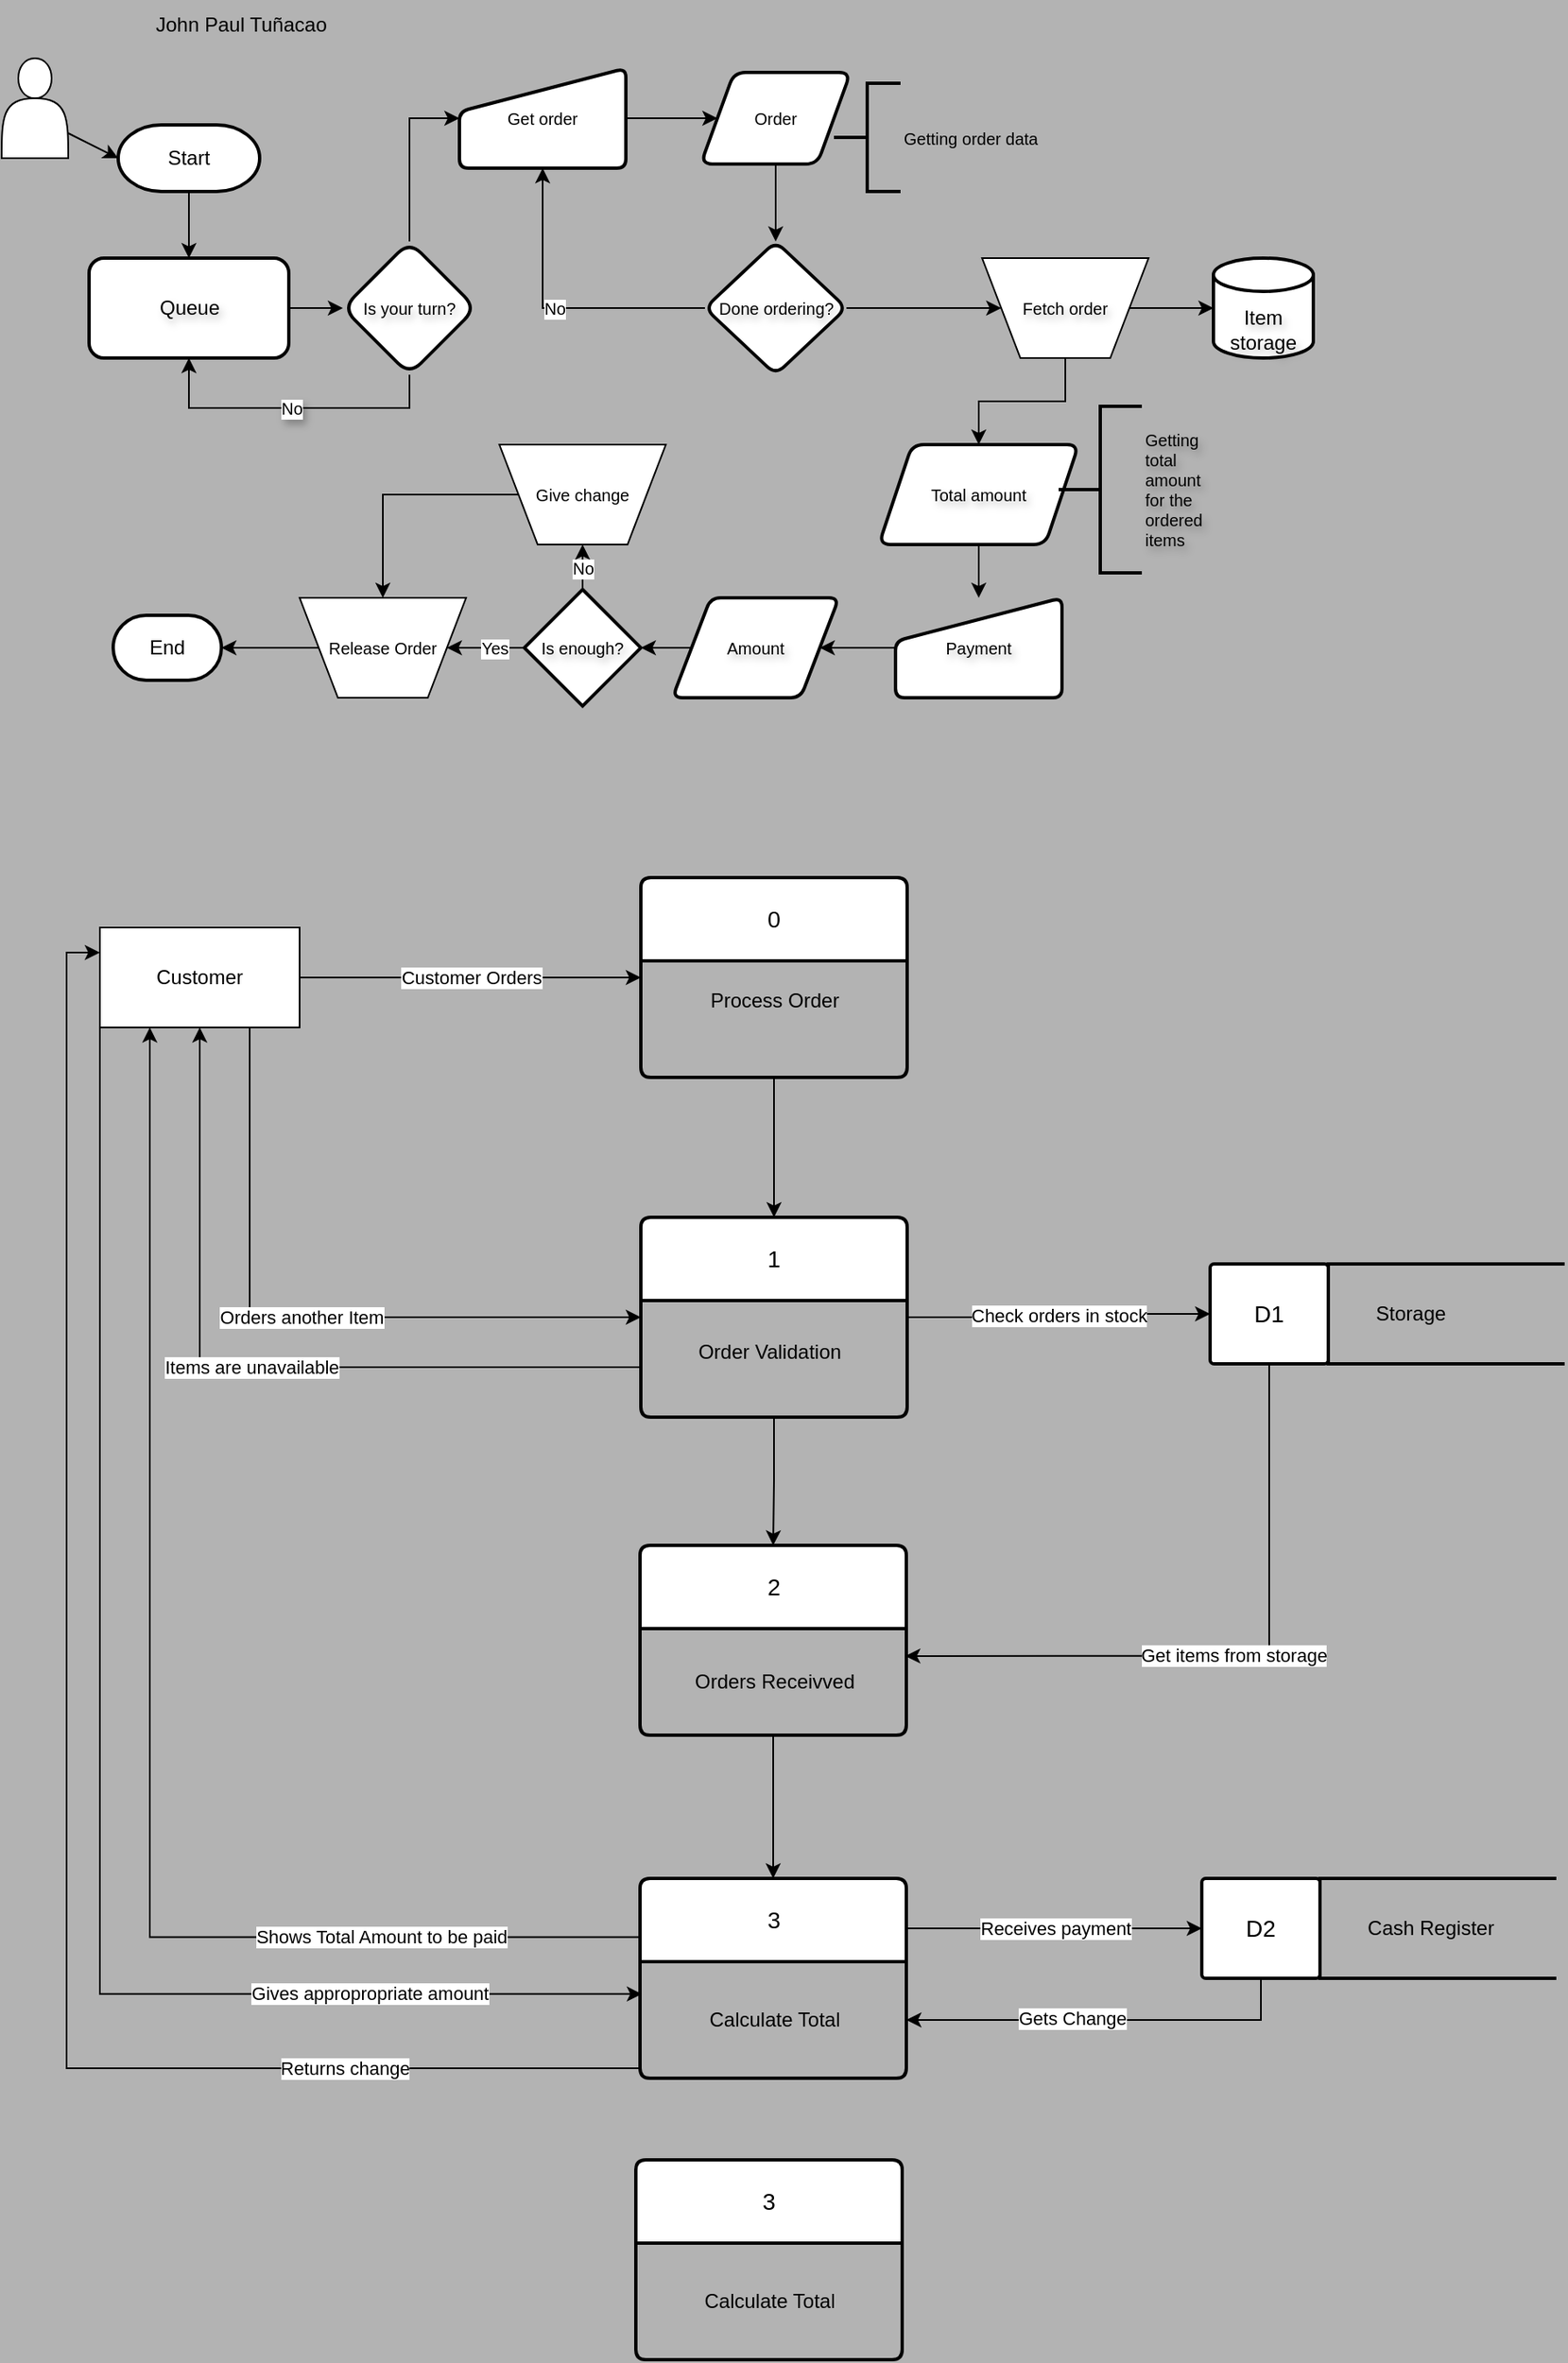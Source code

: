 <mxfile version="24.4.0" type="github">
  <diagram id="C5RBs43oDa-KdzZeNtuy" name="Page-1">
    <mxGraphModel dx="913" dy="484" grid="0" gridSize="10" guides="1" tooltips="1" connect="1" arrows="1" fold="1" page="1" pageScale="1" pageWidth="827" pageHeight="1169" background="#B3B3B3" math="0" shadow="0">
      <root>
        <mxCell id="WIyWlLk6GJQsqaUBKTNV-0" />
        <mxCell id="WIyWlLk6GJQsqaUBKTNV-1" parent="WIyWlLk6GJQsqaUBKTNV-0" />
        <mxCell id="Yn9NFGbyokWgavuZhxx3-0" value="" style="shape=actor;whiteSpace=wrap;html=1;labelBorderColor=none;" parent="WIyWlLk6GJQsqaUBKTNV-1" vertex="1">
          <mxGeometry x="20" y="60" width="40" height="60" as="geometry" />
        </mxCell>
        <mxCell id="Yn9NFGbyokWgavuZhxx3-1" value="" style="endArrow=classic;html=1;rounded=0;exitX=1;exitY=0.75;exitDx=0;exitDy=0;entryX=0;entryY=0.5;entryDx=0;entryDy=0;entryPerimeter=0;labelBorderColor=none;" parent="WIyWlLk6GJQsqaUBKTNV-1" source="Yn9NFGbyokWgavuZhxx3-0" target="Yn9NFGbyokWgavuZhxx3-13" edge="1">
          <mxGeometry width="50" height="50" relative="1" as="geometry">
            <mxPoint x="390" y="400" as="sourcePoint" />
            <mxPoint x="355" y="110" as="targetPoint" />
          </mxGeometry>
        </mxCell>
        <mxCell id="Yn9NFGbyokWgavuZhxx3-7" style="edgeStyle=orthogonalEdgeStyle;rounded=0;orthogonalLoop=1;jettySize=auto;html=1;exitX=0.5;exitY=1;exitDx=0;exitDy=0;labelBorderColor=none;textShadow=1;fontSize=10;" parent="WIyWlLk6GJQsqaUBKTNV-1" edge="1">
          <mxGeometry relative="1" as="geometry">
            <mxPoint x="405" y="220" as="sourcePoint" />
            <mxPoint x="405" y="220" as="targetPoint" />
          </mxGeometry>
        </mxCell>
        <mxCell id="Yn9NFGbyokWgavuZhxx3-28" value="" style="edgeStyle=orthogonalEdgeStyle;rounded=0;orthogonalLoop=1;jettySize=auto;html=1;labelBorderColor=none;textShadow=1;fontSize=10;" parent="WIyWlLk6GJQsqaUBKTNV-1" source="Yn9NFGbyokWgavuZhxx3-13" target="Yn9NFGbyokWgavuZhxx3-27" edge="1">
          <mxGeometry relative="1" as="geometry" />
        </mxCell>
        <mxCell id="Yn9NFGbyokWgavuZhxx3-13" value="Start" style="strokeWidth=2;html=1;shape=mxgraph.flowchart.terminator;whiteSpace=wrap;labelBorderColor=none;" parent="WIyWlLk6GJQsqaUBKTNV-1" vertex="1">
          <mxGeometry x="90" y="100" width="85" height="40" as="geometry" />
        </mxCell>
        <mxCell id="Yn9NFGbyokWgavuZhxx3-18" value="" style="edgeStyle=orthogonalEdgeStyle;rounded=0;orthogonalLoop=1;jettySize=auto;html=1;exitX=1;exitY=0.5;exitDx=0;exitDy=0;labelBorderColor=none;fontSize=10;" parent="WIyWlLk6GJQsqaUBKTNV-1" source="Yn9NFGbyokWgavuZhxx3-50" target="Yn9NFGbyokWgavuZhxx3-17" edge="1">
          <mxGeometry relative="1" as="geometry">
            <mxPoint x="390" y="105" as="sourcePoint" />
          </mxGeometry>
        </mxCell>
        <mxCell id="Yn9NFGbyokWgavuZhxx3-37" value="" style="edgeStyle=orthogonalEdgeStyle;rounded=0;orthogonalLoop=1;jettySize=auto;html=1;labelBorderColor=none;fontSize=10;" parent="WIyWlLk6GJQsqaUBKTNV-1" source="Yn9NFGbyokWgavuZhxx3-17" target="Yn9NFGbyokWgavuZhxx3-36" edge="1">
          <mxGeometry relative="1" as="geometry" />
        </mxCell>
        <mxCell id="Yn9NFGbyokWgavuZhxx3-17" value="Order" style="shape=parallelogram;perimeter=parallelogramPerimeter;whiteSpace=wrap;html=1;fixedSize=1;rounded=1;arcSize=14;strokeWidth=2;labelBorderColor=none;fontSize=10;" parent="WIyWlLk6GJQsqaUBKTNV-1" vertex="1">
          <mxGeometry x="440" y="68.5" width="90" height="55" as="geometry" />
        </mxCell>
        <mxCell id="Yn9NFGbyokWgavuZhxx3-19" value="Getting order data" style="strokeWidth=2;html=1;shape=mxgraph.flowchart.annotation_2;align=left;labelPosition=right;pointerEvents=1;labelBorderColor=none;fontSize=10;" parent="WIyWlLk6GJQsqaUBKTNV-1" vertex="1">
          <mxGeometry x="520" y="75" width="40" height="65" as="geometry" />
        </mxCell>
        <mxCell id="Yn9NFGbyokWgavuZhxx3-30" value="" style="edgeStyle=orthogonalEdgeStyle;rounded=0;orthogonalLoop=1;jettySize=auto;html=1;labelBorderColor=none;textShadow=1;fontSize=10;" parent="WIyWlLk6GJQsqaUBKTNV-1" source="Yn9NFGbyokWgavuZhxx3-27" target="Yn9NFGbyokWgavuZhxx3-29" edge="1">
          <mxGeometry relative="1" as="geometry" />
        </mxCell>
        <mxCell id="Yn9NFGbyokWgavuZhxx3-27" value="Queue" style="rounded=1;whiteSpace=wrap;html=1;strokeWidth=2;labelBorderColor=none;textShadow=1;" parent="WIyWlLk6GJQsqaUBKTNV-1" vertex="1">
          <mxGeometry x="72.5" y="180" width="120" height="60" as="geometry" />
        </mxCell>
        <mxCell id="Yn9NFGbyokWgavuZhxx3-32" value="No" style="edgeStyle=orthogonalEdgeStyle;rounded=0;orthogonalLoop=1;jettySize=auto;html=1;exitX=0.5;exitY=1;exitDx=0;exitDy=0;entryX=0.5;entryY=1;entryDx=0;entryDy=0;labelBorderColor=none;textShadow=1;fontSize=10;" parent="WIyWlLk6GJQsqaUBKTNV-1" source="Yn9NFGbyokWgavuZhxx3-29" target="Yn9NFGbyokWgavuZhxx3-27" edge="1">
          <mxGeometry relative="1" as="geometry" />
        </mxCell>
        <mxCell id="Yn9NFGbyokWgavuZhxx3-35" style="edgeStyle=orthogonalEdgeStyle;rounded=0;orthogonalLoop=1;jettySize=auto;html=1;exitX=0.5;exitY=0;exitDx=0;exitDy=0;entryX=0;entryY=0.5;entryDx=0;entryDy=0;labelBorderColor=none;fontSize=10;" parent="WIyWlLk6GJQsqaUBKTNV-1" source="Yn9NFGbyokWgavuZhxx3-29" target="Yn9NFGbyokWgavuZhxx3-50" edge="1">
          <mxGeometry relative="1" as="geometry">
            <mxPoint x="290" y="105" as="targetPoint" />
          </mxGeometry>
        </mxCell>
        <mxCell id="Yn9NFGbyokWgavuZhxx3-29" value="Is your turn?" style="rhombus;whiteSpace=wrap;html=1;rounded=1;strokeWidth=2;labelBorderColor=none;textShadow=1;fontSize=10;" parent="WIyWlLk6GJQsqaUBKTNV-1" vertex="1">
          <mxGeometry x="225" y="170" width="80" height="80" as="geometry" />
        </mxCell>
        <mxCell id="Yn9NFGbyokWgavuZhxx3-38" value="No" style="edgeStyle=orthogonalEdgeStyle;rounded=0;orthogonalLoop=1;jettySize=auto;html=1;exitX=0;exitY=0.5;exitDx=0;exitDy=0;entryX=0.5;entryY=1;entryDx=0;entryDy=0;labelBorderColor=none;fontSize=10;" parent="WIyWlLk6GJQsqaUBKTNV-1" source="Yn9NFGbyokWgavuZhxx3-36" target="Yn9NFGbyokWgavuZhxx3-50" edge="1">
          <mxGeometry relative="1" as="geometry">
            <mxPoint x="340" y="130" as="targetPoint" />
          </mxGeometry>
        </mxCell>
        <mxCell id="Yn9NFGbyokWgavuZhxx3-40" value="" style="edgeStyle=orthogonalEdgeStyle;rounded=0;orthogonalLoop=1;jettySize=auto;html=1;entryX=0;entryY=0.5;entryDx=0;entryDy=0;labelBorderColor=none;textShadow=1;fontSize=10;" parent="WIyWlLk6GJQsqaUBKTNV-1" source="Yn9NFGbyokWgavuZhxx3-36" target="Yn9NFGbyokWgavuZhxx3-52" edge="1">
          <mxGeometry relative="1" as="geometry">
            <mxPoint x="590" y="210" as="targetPoint" />
          </mxGeometry>
        </mxCell>
        <mxCell id="Yn9NFGbyokWgavuZhxx3-36" value="Done ordering?" style="rhombus;whiteSpace=wrap;html=1;rounded=1;arcSize=14;strokeWidth=2;labelBorderColor=none;textShadow=1;fontSize=10;" parent="WIyWlLk6GJQsqaUBKTNV-1" vertex="1">
          <mxGeometry x="442.5" y="170" width="85" height="80" as="geometry" />
        </mxCell>
        <mxCell id="Yn9NFGbyokWgavuZhxx3-42" value="" style="edgeStyle=orthogonalEdgeStyle;rounded=0;orthogonalLoop=1;jettySize=auto;html=1;exitX=1;exitY=0.5;exitDx=0;exitDy=0;labelBorderColor=none;textShadow=1;fontSize=10;" parent="WIyWlLk6GJQsqaUBKTNV-1" source="Yn9NFGbyokWgavuZhxx3-52" target="Yn9NFGbyokWgavuZhxx3-41" edge="1">
          <mxGeometry relative="1" as="geometry">
            <mxPoint x="710" y="210" as="sourcePoint" />
          </mxGeometry>
        </mxCell>
        <mxCell id="Yn9NFGbyokWgavuZhxx3-46" value="" style="edgeStyle=orthogonalEdgeStyle;rounded=0;orthogonalLoop=1;jettySize=auto;html=1;exitX=0.5;exitY=1;exitDx=0;exitDy=0;labelBorderColor=none;textShadow=1;fontSize=10;" parent="WIyWlLk6GJQsqaUBKTNV-1" source="Yn9NFGbyokWgavuZhxx3-52" target="Yn9NFGbyokWgavuZhxx3-45" edge="1">
          <mxGeometry relative="1" as="geometry">
            <mxPoint x="650" y="240" as="sourcePoint" />
          </mxGeometry>
        </mxCell>
        <mxCell id="Yn9NFGbyokWgavuZhxx3-41" value="Item storage" style="strokeWidth=2;html=1;shape=mxgraph.flowchart.database;whiteSpace=wrap;labelBorderColor=none;textShadow=1;verticalAlign=bottom;" parent="WIyWlLk6GJQsqaUBKTNV-1" vertex="1">
          <mxGeometry x="748" y="180" width="60" height="60" as="geometry" />
        </mxCell>
        <mxCell id="Yn9NFGbyokWgavuZhxx3-49" value="" style="edgeStyle=orthogonalEdgeStyle;rounded=0;orthogonalLoop=1;jettySize=auto;html=1;labelBorderColor=none;textShadow=1;fontSize=10;" parent="WIyWlLk6GJQsqaUBKTNV-1" source="Yn9NFGbyokWgavuZhxx3-45" target="Yn9NFGbyokWgavuZhxx3-51" edge="1">
          <mxGeometry relative="1" as="geometry">
            <mxPoint x="607" y="395" as="targetPoint" />
          </mxGeometry>
        </mxCell>
        <mxCell id="Yn9NFGbyokWgavuZhxx3-45" value="Total amount" style="shape=parallelogram;perimeter=parallelogramPerimeter;whiteSpace=wrap;html=1;fixedSize=1;rounded=1;arcSize=14;strokeWidth=2;labelBorderColor=none;textShadow=1;fontSize=10;" parent="WIyWlLk6GJQsqaUBKTNV-1" vertex="1">
          <mxGeometry x="547" y="292" width="120" height="60" as="geometry" />
        </mxCell>
        <mxCell id="Yn9NFGbyokWgavuZhxx3-47" value="Getting total amount&amp;nbsp;&lt;div style=&quot;font-size: 10px;&quot;&gt;for the ordered items&lt;/div&gt;" style="strokeWidth=2;html=1;shape=mxgraph.flowchart.annotation_2;align=left;labelPosition=right;pointerEvents=1;labelBorderColor=none;textShadow=1;whiteSpace=wrap;fontSize=10;" parent="WIyWlLk6GJQsqaUBKTNV-1" vertex="1">
          <mxGeometry x="655" y="269" width="50" height="100" as="geometry" />
        </mxCell>
        <mxCell id="Yn9NFGbyokWgavuZhxx3-50" value="Get order" style="html=1;strokeWidth=2;shape=manualInput;whiteSpace=wrap;rounded=1;size=26;arcSize=11;labelBorderColor=none;fontSize=10;" parent="WIyWlLk6GJQsqaUBKTNV-1" vertex="1">
          <mxGeometry x="295" y="66" width="100" height="60" as="geometry" />
        </mxCell>
        <mxCell id="Yn9NFGbyokWgavuZhxx3-54" value="" style="edgeStyle=orthogonalEdgeStyle;rounded=0;orthogonalLoop=1;jettySize=auto;html=1;labelBorderColor=none;textShadow=1;fontSize=10;" parent="WIyWlLk6GJQsqaUBKTNV-1" source="Yn9NFGbyokWgavuZhxx3-51" target="Yn9NFGbyokWgavuZhxx3-53" edge="1">
          <mxGeometry relative="1" as="geometry" />
        </mxCell>
        <mxCell id="Yn9NFGbyokWgavuZhxx3-51" value="Payment" style="html=1;strokeWidth=2;shape=manualInput;whiteSpace=wrap;rounded=1;size=26;arcSize=11;labelBorderColor=none;textShadow=1;fontSize=10;" parent="WIyWlLk6GJQsqaUBKTNV-1" vertex="1">
          <mxGeometry x="557" y="384" width="100" height="60" as="geometry" />
        </mxCell>
        <mxCell id="Yn9NFGbyokWgavuZhxx3-52" value="Fetch order" style="verticalLabelPosition=middle;verticalAlign=middle;html=1;shape=trapezoid;perimeter=trapezoidPerimeter;whiteSpace=wrap;size=0.23;arcSize=10;flipV=1;labelPosition=center;align=center;labelBorderColor=none;textShadow=1;fontSize=10;" parent="WIyWlLk6GJQsqaUBKTNV-1" vertex="1">
          <mxGeometry x="609" y="180" width="100" height="60" as="geometry" />
        </mxCell>
        <mxCell id="Yn9NFGbyokWgavuZhxx3-57" value="" style="edgeStyle=orthogonalEdgeStyle;rounded=0;orthogonalLoop=1;jettySize=auto;html=1;labelBorderColor=none;fontSize=10;" parent="WIyWlLk6GJQsqaUBKTNV-1" source="Yn9NFGbyokWgavuZhxx3-53" target="Yn9NFGbyokWgavuZhxx3-55" edge="1">
          <mxGeometry relative="1" as="geometry" />
        </mxCell>
        <mxCell id="Yn9NFGbyokWgavuZhxx3-53" value="Amount" style="shape=parallelogram;html=1;strokeWidth=2;perimeter=parallelogramPerimeter;whiteSpace=wrap;rounded=1;arcSize=12;size=0.23;labelBorderColor=none;textShadow=1;fontSize=10;" parent="WIyWlLk6GJQsqaUBKTNV-1" vertex="1">
          <mxGeometry x="423" y="384" width="100" height="60" as="geometry" />
        </mxCell>
        <mxCell id="Yn9NFGbyokWgavuZhxx3-62" value="No" style="edgeStyle=orthogonalEdgeStyle;rounded=0;orthogonalLoop=1;jettySize=auto;html=1;labelBorderColor=none;fontSize=10;" parent="WIyWlLk6GJQsqaUBKTNV-1" source="Yn9NFGbyokWgavuZhxx3-55" target="Yn9NFGbyokWgavuZhxx3-61" edge="1">
          <mxGeometry relative="1" as="geometry" />
        </mxCell>
        <mxCell id="Yn9NFGbyokWgavuZhxx3-64" value="Yes" style="edgeStyle=orthogonalEdgeStyle;rounded=0;orthogonalLoop=1;jettySize=auto;html=1;labelBorderColor=none;fontSize=10;" parent="WIyWlLk6GJQsqaUBKTNV-1" source="Yn9NFGbyokWgavuZhxx3-55" target="Yn9NFGbyokWgavuZhxx3-63" edge="1">
          <mxGeometry relative="1" as="geometry" />
        </mxCell>
        <mxCell id="Yn9NFGbyokWgavuZhxx3-55" value="Is enough?" style="strokeWidth=2;html=1;shape=mxgraph.flowchart.decision;whiteSpace=wrap;labelBorderColor=none;textShadow=1;fontSize=10;" parent="WIyWlLk6GJQsqaUBKTNV-1" vertex="1">
          <mxGeometry x="334" y="379" width="70" height="70" as="geometry" />
        </mxCell>
        <mxCell id="Yn9NFGbyokWgavuZhxx3-65" style="edgeStyle=orthogonalEdgeStyle;rounded=0;orthogonalLoop=1;jettySize=auto;html=1;exitX=0;exitY=0.5;exitDx=0;exitDy=0;labelBorderColor=none;fontSize=10;" parent="WIyWlLk6GJQsqaUBKTNV-1" source="Yn9NFGbyokWgavuZhxx3-61" target="Yn9NFGbyokWgavuZhxx3-63" edge="1">
          <mxGeometry relative="1" as="geometry" />
        </mxCell>
        <mxCell id="Yn9NFGbyokWgavuZhxx3-61" value="Give change" style="verticalLabelPosition=middle;verticalAlign=middle;html=1;shape=trapezoid;perimeter=trapezoidPerimeter;whiteSpace=wrap;size=0.23;arcSize=10;flipV=1;labelPosition=center;align=center;labelBorderColor=none;fontSize=10;" parent="WIyWlLk6GJQsqaUBKTNV-1" vertex="1">
          <mxGeometry x="319" y="292" width="100" height="60" as="geometry" />
        </mxCell>
        <mxCell id="Yn9NFGbyokWgavuZhxx3-68" value="" style="edgeStyle=orthogonalEdgeStyle;rounded=0;orthogonalLoop=1;jettySize=auto;html=1;" parent="WIyWlLk6GJQsqaUBKTNV-1" source="Yn9NFGbyokWgavuZhxx3-63" target="Yn9NFGbyokWgavuZhxx3-67" edge="1">
          <mxGeometry relative="1" as="geometry" />
        </mxCell>
        <mxCell id="Yn9NFGbyokWgavuZhxx3-63" value="Release Order" style="verticalLabelPosition=middle;verticalAlign=middle;html=1;shape=trapezoid;perimeter=trapezoidPerimeter;whiteSpace=wrap;size=0.23;arcSize=10;flipV=1;labelPosition=center;align=center;labelBorderColor=none;fontSize=10;" parent="WIyWlLk6GJQsqaUBKTNV-1" vertex="1">
          <mxGeometry x="199" y="384" width="100" height="60" as="geometry" />
        </mxCell>
        <mxCell id="Yn9NFGbyokWgavuZhxx3-67" value="End" style="strokeWidth=2;html=1;shape=mxgraph.flowchart.terminator;whiteSpace=wrap;" parent="WIyWlLk6GJQsqaUBKTNV-1" vertex="1">
          <mxGeometry x="87" y="394.5" width="65" height="39" as="geometry" />
        </mxCell>
        <mxCell id="Yn9NFGbyokWgavuZhxx3-69" value="John Paul Tuñacao" style="text;html=1;align=center;verticalAlign=middle;whiteSpace=wrap;rounded=0;" parent="WIyWlLk6GJQsqaUBKTNV-1" vertex="1">
          <mxGeometry x="84" y="25" width="160" height="30" as="geometry" />
        </mxCell>
        <mxCell id="lqWTSNLQtL3CF0vzJ1Np-5" value="Customer Orders" style="edgeStyle=orthogonalEdgeStyle;rounded=0;orthogonalLoop=1;jettySize=auto;html=1;exitX=1;exitY=0.5;exitDx=0;exitDy=0;entryX=0;entryY=0.5;entryDx=0;entryDy=0;fontSize=11;" edge="1" parent="WIyWlLk6GJQsqaUBKTNV-1" source="lqWTSNLQtL3CF0vzJ1Np-0" target="lqWTSNLQtL3CF0vzJ1Np-2">
          <mxGeometry relative="1" as="geometry" />
        </mxCell>
        <mxCell id="lqWTSNLQtL3CF0vzJ1Np-8" value="Orders another Item" style="edgeStyle=orthogonalEdgeStyle;rounded=0;orthogonalLoop=1;jettySize=auto;html=1;exitX=0.75;exitY=1;exitDx=0;exitDy=0;entryX=0;entryY=0.5;entryDx=0;entryDy=0;" edge="1" parent="WIyWlLk6GJQsqaUBKTNV-1" source="lqWTSNLQtL3CF0vzJ1Np-0" target="lqWTSNLQtL3CF0vzJ1Np-4">
          <mxGeometry relative="1" as="geometry" />
        </mxCell>
        <mxCell id="lqWTSNLQtL3CF0vzJ1Np-0" value="Customer" style="rounded=0;whiteSpace=wrap;html=1;" vertex="1" parent="WIyWlLk6GJQsqaUBKTNV-1">
          <mxGeometry x="79" y="582" width="120" height="60" as="geometry" />
        </mxCell>
        <mxCell id="lqWTSNLQtL3CF0vzJ1Np-6" style="edgeStyle=orthogonalEdgeStyle;rounded=0;orthogonalLoop=1;jettySize=auto;html=1;exitX=0.5;exitY=1;exitDx=0;exitDy=0;" edge="1" parent="WIyWlLk6GJQsqaUBKTNV-1" source="lqWTSNLQtL3CF0vzJ1Np-2" target="lqWTSNLQtL3CF0vzJ1Np-4">
          <mxGeometry relative="1" as="geometry" />
        </mxCell>
        <mxCell id="lqWTSNLQtL3CF0vzJ1Np-2" value="0" style="swimlane;childLayout=stackLayout;horizontal=1;startSize=50;horizontalStack=0;rounded=1;fontSize=14;fontStyle=0;strokeWidth=2;resizeParent=0;resizeLast=1;shadow=0;dashed=0;align=center;arcSize=4;whiteSpace=wrap;html=1;" vertex="1" parent="WIyWlLk6GJQsqaUBKTNV-1">
          <mxGeometry x="404" y="552" width="160" height="120" as="geometry" />
        </mxCell>
        <mxCell id="lqWTSNLQtL3CF0vzJ1Np-7" value="Items are unavailable" style="edgeStyle=orthogonalEdgeStyle;rounded=0;orthogonalLoop=1;jettySize=auto;html=1;exitX=0;exitY=0.75;exitDx=0;exitDy=0;entryX=0.5;entryY=1;entryDx=0;entryDy=0;" edge="1" parent="WIyWlLk6GJQsqaUBKTNV-1" source="lqWTSNLQtL3CF0vzJ1Np-4" target="lqWTSNLQtL3CF0vzJ1Np-0">
          <mxGeometry relative="1" as="geometry">
            <mxPoint x="144" y="643" as="targetPoint" />
          </mxGeometry>
        </mxCell>
        <mxCell id="lqWTSNLQtL3CF0vzJ1Np-16" style="edgeStyle=orthogonalEdgeStyle;rounded=0;orthogonalLoop=1;jettySize=auto;html=1;exitX=0.5;exitY=1;exitDx=0;exitDy=0;" edge="1" parent="WIyWlLk6GJQsqaUBKTNV-1" source="lqWTSNLQtL3CF0vzJ1Np-4" target="lqWTSNLQtL3CF0vzJ1Np-14">
          <mxGeometry relative="1" as="geometry" />
        </mxCell>
        <mxCell id="lqWTSNLQtL3CF0vzJ1Np-17" value="Check orders in stock" style="edgeStyle=orthogonalEdgeStyle;rounded=0;orthogonalLoop=1;jettySize=auto;html=1;exitX=1;exitY=0.5;exitDx=0;exitDy=0;entryX=0;entryY=0.5;entryDx=0;entryDy=0;" edge="1" parent="WIyWlLk6GJQsqaUBKTNV-1" source="lqWTSNLQtL3CF0vzJ1Np-4" target="lqWTSNLQtL3CF0vzJ1Np-9">
          <mxGeometry relative="1" as="geometry" />
        </mxCell>
        <mxCell id="lqWTSNLQtL3CF0vzJ1Np-4" value="1" style="swimlane;childLayout=stackLayout;horizontal=1;startSize=50;horizontalStack=0;rounded=1;fontSize=14;fontStyle=0;strokeWidth=2;resizeParent=0;resizeLast=1;shadow=0;dashed=0;align=center;arcSize=4;whiteSpace=wrap;html=1;" vertex="1" parent="WIyWlLk6GJQsqaUBKTNV-1">
          <mxGeometry x="404" y="756" width="160" height="120" as="geometry" />
        </mxCell>
        <mxCell id="lqWTSNLQtL3CF0vzJ1Np-11" value="Process Order" style="text;html=1;align=center;verticalAlign=middle;resizable=0;points=[];autosize=1;strokeColor=none;fillColor=none;" vertex="1" parent="WIyWlLk6GJQsqaUBKTNV-1">
          <mxGeometry x="436" y="613" width="95" height="26" as="geometry" />
        </mxCell>
        <mxCell id="lqWTSNLQtL3CF0vzJ1Np-12" value="Order Validation" style="text;html=1;align=center;verticalAlign=middle;resizable=0;points=[];autosize=1;strokeColor=none;fillColor=none;" vertex="1" parent="WIyWlLk6GJQsqaUBKTNV-1">
          <mxGeometry x="429" y="824" width="104" height="26" as="geometry" />
        </mxCell>
        <mxCell id="lqWTSNLQtL3CF0vzJ1Np-19" value="Shows Total Amount to be paid" style="edgeStyle=orthogonalEdgeStyle;rounded=0;orthogonalLoop=1;jettySize=auto;html=1;exitX=0.005;exitY=0.294;exitDx=0;exitDy=0;entryX=0.25;entryY=1;entryDx=0;entryDy=0;exitPerimeter=0;" edge="1" parent="WIyWlLk6GJQsqaUBKTNV-1" source="lqWTSNLQtL3CF0vzJ1Np-21" target="lqWTSNLQtL3CF0vzJ1Np-0">
          <mxGeometry x="-0.629" relative="1" as="geometry">
            <mxPoint as="offset" />
          </mxGeometry>
        </mxCell>
        <mxCell id="lqWTSNLQtL3CF0vzJ1Np-14" value="2" style="swimlane;childLayout=stackLayout;horizontal=1;startSize=50;horizontalStack=0;rounded=1;fontSize=14;fontStyle=0;strokeWidth=2;resizeParent=0;resizeLast=1;shadow=0;dashed=0;align=center;arcSize=4;whiteSpace=wrap;html=1;" vertex="1" parent="WIyWlLk6GJQsqaUBKTNV-1">
          <mxGeometry x="403.5" y="953" width="160" height="114" as="geometry" />
        </mxCell>
        <mxCell id="lqWTSNLQtL3CF0vzJ1Np-15" value="Orders Receivved" style="text;html=1;align=center;verticalAlign=middle;resizable=0;points=[];autosize=1;strokeColor=none;fillColor=none;" vertex="1" parent="lqWTSNLQtL3CF0vzJ1Np-14">
          <mxGeometry y="50" width="160" height="64" as="geometry" />
        </mxCell>
        <mxCell id="lqWTSNLQtL3CF0vzJ1Np-18" value="Get items from storage" style="edgeStyle=orthogonalEdgeStyle;rounded=0;orthogonalLoop=1;jettySize=auto;html=1;exitX=0.5;exitY=1;exitDx=0;exitDy=0;entryX=0.996;entryY=0.257;entryDx=0;entryDy=0;entryPerimeter=0;" edge="1" parent="WIyWlLk6GJQsqaUBKTNV-1" source="lqWTSNLQtL3CF0vzJ1Np-9" target="lqWTSNLQtL3CF0vzJ1Np-15">
          <mxGeometry relative="1" as="geometry" />
        </mxCell>
        <mxCell id="lqWTSNLQtL3CF0vzJ1Np-29" value="Receives payment" style="edgeStyle=orthogonalEdgeStyle;rounded=0;orthogonalLoop=1;jettySize=auto;html=1;exitX=1;exitY=0.25;exitDx=0;exitDy=0;entryX=0;entryY=0.5;entryDx=0;entryDy=0;" edge="1" parent="WIyWlLk6GJQsqaUBKTNV-1" source="lqWTSNLQtL3CF0vzJ1Np-21" target="lqWTSNLQtL3CF0vzJ1Np-27">
          <mxGeometry relative="1" as="geometry" />
        </mxCell>
        <mxCell id="lqWTSNLQtL3CF0vzJ1Np-34" value="Returns change" style="edgeStyle=orthogonalEdgeStyle;rounded=0;orthogonalLoop=1;jettySize=auto;html=1;exitX=0;exitY=0.75;exitDx=0;exitDy=0;entryX=0;entryY=0.25;entryDx=0;entryDy=0;" edge="1" parent="WIyWlLk6GJQsqaUBKTNV-1" source="lqWTSNLQtL3CF0vzJ1Np-21" target="lqWTSNLQtL3CF0vzJ1Np-0">
          <mxGeometry x="-0.619" relative="1" as="geometry">
            <mxPoint x="40.111" y="929.0" as="targetPoint" />
            <Array as="points">
              <mxPoint x="404" y="1267" />
              <mxPoint x="59" y="1267" />
              <mxPoint x="59" y="597" />
            </Array>
            <mxPoint as="offset" />
          </mxGeometry>
        </mxCell>
        <mxCell id="lqWTSNLQtL3CF0vzJ1Np-21" value="3" style="swimlane;childLayout=stackLayout;horizontal=1;startSize=50;horizontalStack=0;rounded=1;fontSize=14;fontStyle=0;strokeWidth=2;resizeParent=0;resizeLast=1;shadow=0;dashed=0;align=center;arcSize=4;whiteSpace=wrap;html=1;" vertex="1" parent="WIyWlLk6GJQsqaUBKTNV-1">
          <mxGeometry x="403.5" y="1153" width="160" height="120" as="geometry" />
        </mxCell>
        <mxCell id="lqWTSNLQtL3CF0vzJ1Np-22" value="Calculate Total" style="text;html=1;align=center;verticalAlign=middle;resizable=0;points=[];autosize=1;strokeColor=none;fillColor=none;" vertex="1" parent="lqWTSNLQtL3CF0vzJ1Np-21">
          <mxGeometry y="50" width="160" height="70" as="geometry" />
        </mxCell>
        <mxCell id="lqWTSNLQtL3CF0vzJ1Np-23" style="edgeStyle=orthogonalEdgeStyle;rounded=0;orthogonalLoop=1;jettySize=auto;html=1;entryX=0.5;entryY=0;entryDx=0;entryDy=0;" edge="1" parent="WIyWlLk6GJQsqaUBKTNV-1" source="lqWTSNLQtL3CF0vzJ1Np-15" target="lqWTSNLQtL3CF0vzJ1Np-21">
          <mxGeometry relative="1" as="geometry" />
        </mxCell>
        <mxCell id="lqWTSNLQtL3CF0vzJ1Np-25" value="Gives appropropriate amount" style="edgeStyle=orthogonalEdgeStyle;rounded=0;orthogonalLoop=1;jettySize=auto;html=1;exitX=0;exitY=1;exitDx=0;exitDy=0;entryX=0.007;entryY=0.277;entryDx=0;entryDy=0;entryPerimeter=0;" edge="1" parent="WIyWlLk6GJQsqaUBKTNV-1" source="lqWTSNLQtL3CF0vzJ1Np-0" target="lqWTSNLQtL3CF0vzJ1Np-22">
          <mxGeometry x="0.639" relative="1" as="geometry">
            <Array as="points">
              <mxPoint x="79" y="1222" />
            </Array>
            <mxPoint as="offset" />
          </mxGeometry>
        </mxCell>
        <mxCell id="lqWTSNLQtL3CF0vzJ1Np-30" value="" style="group" vertex="1" connectable="0" parent="WIyWlLk6GJQsqaUBKTNV-1">
          <mxGeometry x="741" y="1153" width="213" height="60" as="geometry" />
        </mxCell>
        <mxCell id="lqWTSNLQtL3CF0vzJ1Np-27" value="D2" style="whiteSpace=wrap;html=1;fontSize=14;fontStyle=0;startSize=50;rounded=1;strokeWidth=2;shadow=0;dashed=0;arcSize=4;" vertex="1" parent="lqWTSNLQtL3CF0vzJ1Np-30">
          <mxGeometry width="71" height="60" as="geometry" />
        </mxCell>
        <mxCell id="lqWTSNLQtL3CF0vzJ1Np-28" value="&lt;span style=&quot;white-space: pre;&quot;&gt;&#x9;&lt;/span&gt;Cash Register" style="strokeWidth=2;html=1;shape=mxgraph.flowchart.annotation_1;align=left;pointerEvents=1;" vertex="1" parent="lqWTSNLQtL3CF0vzJ1Np-30">
          <mxGeometry x="71" width="142" height="60" as="geometry" />
        </mxCell>
        <mxCell id="lqWTSNLQtL3CF0vzJ1Np-31" value="" style="group" vertex="1" connectable="0" parent="WIyWlLk6GJQsqaUBKTNV-1">
          <mxGeometry x="746" y="784" width="213" height="60" as="geometry" />
        </mxCell>
        <mxCell id="lqWTSNLQtL3CF0vzJ1Np-9" value="D1" style="whiteSpace=wrap;html=1;fontSize=14;fontStyle=0;startSize=50;rounded=1;strokeWidth=2;shadow=0;dashed=0;arcSize=4;" vertex="1" parent="lqWTSNLQtL3CF0vzJ1Np-31">
          <mxGeometry width="71" height="60" as="geometry" />
        </mxCell>
        <mxCell id="lqWTSNLQtL3CF0vzJ1Np-24" value="&lt;span style=&quot;white-space: pre;&quot;&gt;&#x9;&lt;/span&gt;Storage" style="strokeWidth=2;html=1;shape=mxgraph.flowchart.annotation_1;align=left;pointerEvents=1;" vertex="1" parent="lqWTSNLQtL3CF0vzJ1Np-31">
          <mxGeometry x="71" width="142" height="60" as="geometry" />
        </mxCell>
        <mxCell id="lqWTSNLQtL3CF0vzJ1Np-32" style="edgeStyle=orthogonalEdgeStyle;rounded=0;orthogonalLoop=1;jettySize=auto;html=1;exitX=0.5;exitY=1;exitDx=0;exitDy=0;" edge="1" parent="WIyWlLk6GJQsqaUBKTNV-1" source="lqWTSNLQtL3CF0vzJ1Np-27" target="lqWTSNLQtL3CF0vzJ1Np-22">
          <mxGeometry relative="1" as="geometry" />
        </mxCell>
        <mxCell id="lqWTSNLQtL3CF0vzJ1Np-33" value="Gets Change" style="edgeLabel;html=1;align=center;verticalAlign=middle;resizable=0;points=[];" vertex="1" connectable="0" parent="lqWTSNLQtL3CF0vzJ1Np-32">
          <mxGeometry x="0.17" y="-1" relative="1" as="geometry">
            <mxPoint as="offset" />
          </mxGeometry>
        </mxCell>
        <mxCell id="lqWTSNLQtL3CF0vzJ1Np-35" value="3" style="swimlane;childLayout=stackLayout;horizontal=1;startSize=50;horizontalStack=0;rounded=1;fontSize=14;fontStyle=0;strokeWidth=2;resizeParent=0;resizeLast=1;shadow=0;dashed=0;align=center;arcSize=4;whiteSpace=wrap;html=1;" vertex="1" parent="WIyWlLk6GJQsqaUBKTNV-1">
          <mxGeometry x="401" y="1322" width="160" height="120" as="geometry" />
        </mxCell>
        <mxCell id="lqWTSNLQtL3CF0vzJ1Np-36" value="Calculate Total" style="text;html=1;align=center;verticalAlign=middle;resizable=0;points=[];autosize=1;strokeColor=none;fillColor=none;" vertex="1" parent="lqWTSNLQtL3CF0vzJ1Np-35">
          <mxGeometry y="50" width="160" height="70" as="geometry" />
        </mxCell>
      </root>
    </mxGraphModel>
  </diagram>
</mxfile>
